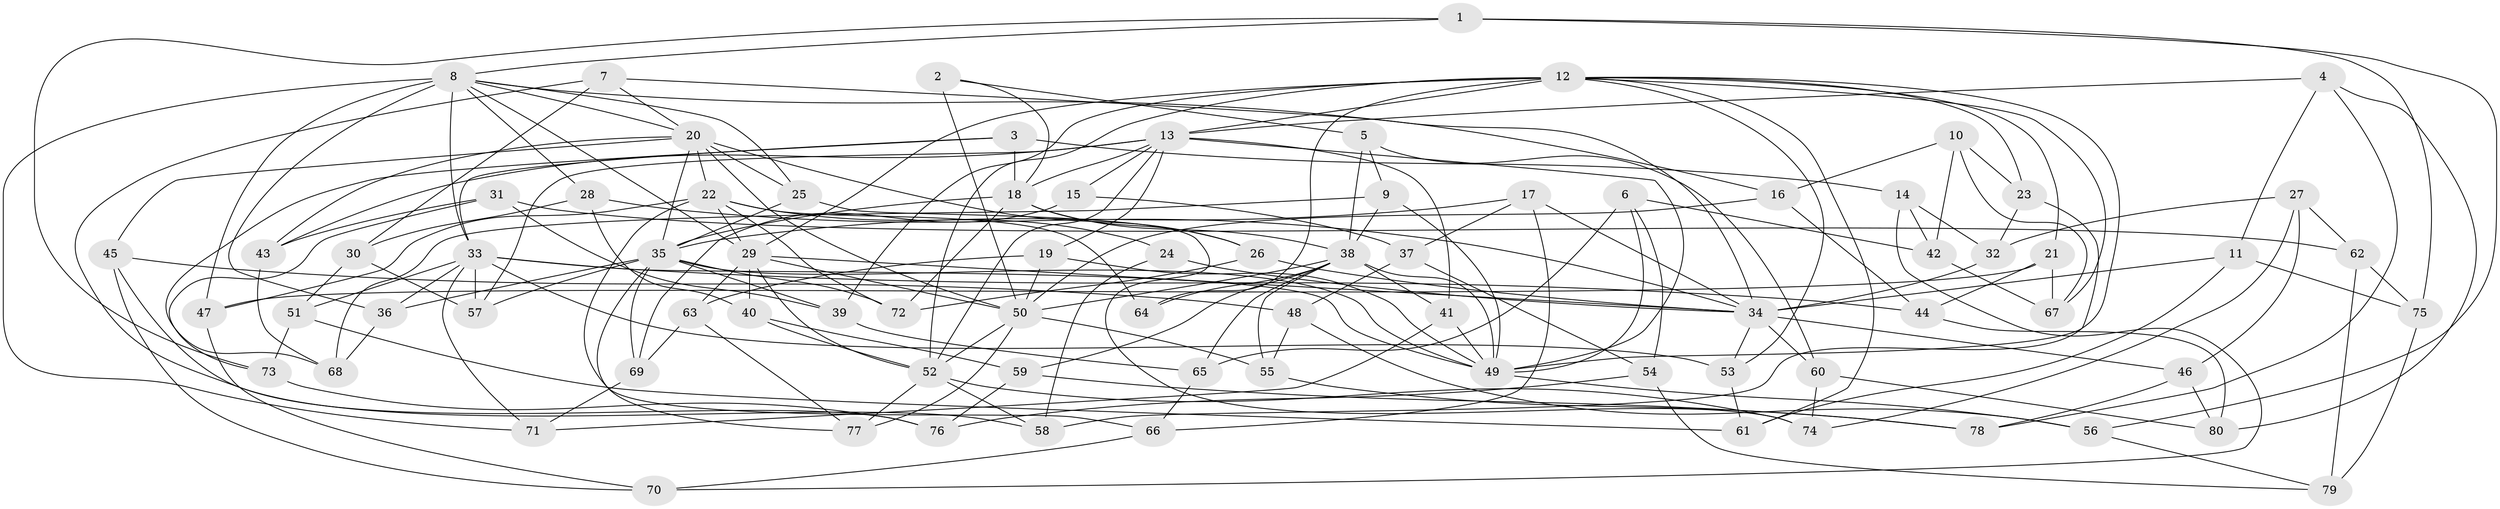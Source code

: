 // original degree distribution, {4: 1.0}
// Generated by graph-tools (version 1.1) at 2025/53/03/04/25 22:53:56]
// undirected, 80 vertices, 195 edges
graph export_dot {
  node [color=gray90,style=filled];
  1;
  2;
  3;
  4;
  5;
  6;
  7;
  8;
  9;
  10;
  11;
  12;
  13;
  14;
  15;
  16;
  17;
  18;
  19;
  20;
  21;
  22;
  23;
  24;
  25;
  26;
  27;
  28;
  29;
  30;
  31;
  32;
  33;
  34;
  35;
  36;
  37;
  38;
  39;
  40;
  41;
  42;
  43;
  44;
  45;
  46;
  47;
  48;
  49;
  50;
  51;
  52;
  53;
  54;
  55;
  56;
  57;
  58;
  59;
  60;
  61;
  62;
  63;
  64;
  65;
  66;
  67;
  68;
  69;
  70;
  71;
  72;
  73;
  74;
  75;
  76;
  77;
  78;
  79;
  80;
  1 -- 8 [weight=1.0];
  1 -- 56 [weight=1.0];
  1 -- 73 [weight=1.0];
  1 -- 75 [weight=1.0];
  2 -- 5 [weight=1.0];
  2 -- 18 [weight=1.0];
  2 -- 50 [weight=4.0];
  3 -- 14 [weight=1.0];
  3 -- 18 [weight=1.0];
  3 -- 33 [weight=1.0];
  3 -- 68 [weight=1.0];
  4 -- 11 [weight=1.0];
  4 -- 13 [weight=1.0];
  4 -- 78 [weight=1.0];
  4 -- 80 [weight=1.0];
  5 -- 9 [weight=1.0];
  5 -- 38 [weight=1.0];
  5 -- 60 [weight=1.0];
  6 -- 42 [weight=1.0];
  6 -- 49 [weight=1.0];
  6 -- 54 [weight=1.0];
  6 -- 65 [weight=1.0];
  7 -- 20 [weight=1.0];
  7 -- 30 [weight=1.0];
  7 -- 34 [weight=1.0];
  7 -- 58 [weight=1.0];
  8 -- 16 [weight=1.0];
  8 -- 20 [weight=2.0];
  8 -- 25 [weight=1.0];
  8 -- 28 [weight=1.0];
  8 -- 29 [weight=1.0];
  8 -- 33 [weight=2.0];
  8 -- 36 [weight=1.0];
  8 -- 47 [weight=1.0];
  8 -- 71 [weight=1.0];
  9 -- 38 [weight=1.0];
  9 -- 49 [weight=1.0];
  9 -- 68 [weight=1.0];
  10 -- 16 [weight=1.0];
  10 -- 23 [weight=1.0];
  10 -- 42 [weight=1.0];
  10 -- 67 [weight=1.0];
  11 -- 34 [weight=1.0];
  11 -- 61 [weight=1.0];
  11 -- 75 [weight=1.0];
  12 -- 13 [weight=2.0];
  12 -- 21 [weight=1.0];
  12 -- 23 [weight=1.0];
  12 -- 29 [weight=1.0];
  12 -- 39 [weight=1.0];
  12 -- 49 [weight=1.0];
  12 -- 52 [weight=1.0];
  12 -- 53 [weight=1.0];
  12 -- 61 [weight=1.0];
  12 -- 64 [weight=1.0];
  12 -- 67 [weight=1.0];
  13 -- 15 [weight=2.0];
  13 -- 18 [weight=1.0];
  13 -- 19 [weight=1.0];
  13 -- 41 [weight=1.0];
  13 -- 43 [weight=1.0];
  13 -- 49 [weight=1.0];
  13 -- 52 [weight=1.0];
  13 -- 57 [weight=1.0];
  14 -- 32 [weight=1.0];
  14 -- 42 [weight=1.0];
  14 -- 70 [weight=1.0];
  15 -- 37 [weight=1.0];
  15 -- 69 [weight=1.0];
  16 -- 44 [weight=1.0];
  16 -- 50 [weight=1.0];
  17 -- 34 [weight=1.0];
  17 -- 35 [weight=1.0];
  17 -- 37 [weight=1.0];
  17 -- 66 [weight=1.0];
  18 -- 26 [weight=1.0];
  18 -- 35 [weight=2.0];
  18 -- 38 [weight=1.0];
  18 -- 72 [weight=1.0];
  19 -- 49 [weight=1.0];
  19 -- 50 [weight=1.0];
  19 -- 63 [weight=1.0];
  20 -- 22 [weight=3.0];
  20 -- 25 [weight=1.0];
  20 -- 26 [weight=1.0];
  20 -- 35 [weight=1.0];
  20 -- 43 [weight=1.0];
  20 -- 45 [weight=1.0];
  20 -- 50 [weight=1.0];
  21 -- 44 [weight=1.0];
  21 -- 47 [weight=1.0];
  21 -- 67 [weight=1.0];
  22 -- 24 [weight=2.0];
  22 -- 29 [weight=2.0];
  22 -- 47 [weight=1.0];
  22 -- 64 [weight=2.0];
  22 -- 66 [weight=1.0];
  22 -- 72 [weight=1.0];
  23 -- 32 [weight=1.0];
  23 -- 58 [weight=1.0];
  24 -- 34 [weight=1.0];
  24 -- 58 [weight=1.0];
  25 -- 35 [weight=1.0];
  25 -- 74 [weight=1.0];
  26 -- 34 [weight=1.0];
  26 -- 72 [weight=1.0];
  27 -- 32 [weight=1.0];
  27 -- 46 [weight=1.0];
  27 -- 62 [weight=1.0];
  27 -- 74 [weight=1.0];
  28 -- 30 [weight=1.0];
  28 -- 34 [weight=1.0];
  28 -- 40 [weight=1.0];
  29 -- 34 [weight=2.0];
  29 -- 40 [weight=1.0];
  29 -- 50 [weight=1.0];
  29 -- 52 [weight=1.0];
  29 -- 63 [weight=1.0];
  30 -- 51 [weight=1.0];
  30 -- 57 [weight=1.0];
  31 -- 39 [weight=1.0];
  31 -- 43 [weight=1.0];
  31 -- 62 [weight=1.0];
  31 -- 73 [weight=1.0];
  32 -- 34 [weight=1.0];
  33 -- 36 [weight=1.0];
  33 -- 44 [weight=1.0];
  33 -- 49 [weight=1.0];
  33 -- 51 [weight=1.0];
  33 -- 53 [weight=1.0];
  33 -- 57 [weight=1.0];
  33 -- 71 [weight=1.0];
  34 -- 46 [weight=1.0];
  34 -- 53 [weight=1.0];
  34 -- 60 [weight=1.0];
  35 -- 36 [weight=1.0];
  35 -- 39 [weight=1.0];
  35 -- 49 [weight=1.0];
  35 -- 57 [weight=1.0];
  35 -- 69 [weight=1.0];
  35 -- 72 [weight=1.0];
  35 -- 77 [weight=1.0];
  36 -- 68 [weight=1.0];
  37 -- 48 [weight=1.0];
  37 -- 54 [weight=1.0];
  38 -- 41 [weight=1.0];
  38 -- 49 [weight=3.0];
  38 -- 50 [weight=1.0];
  38 -- 55 [weight=1.0];
  38 -- 59 [weight=1.0];
  38 -- 64 [weight=1.0];
  38 -- 65 [weight=1.0];
  39 -- 65 [weight=1.0];
  40 -- 52 [weight=1.0];
  40 -- 59 [weight=1.0];
  41 -- 49 [weight=1.0];
  41 -- 71 [weight=1.0];
  42 -- 67 [weight=1.0];
  43 -- 68 [weight=1.0];
  44 -- 80 [weight=1.0];
  45 -- 48 [weight=1.0];
  45 -- 70 [weight=1.0];
  45 -- 76 [weight=1.0];
  46 -- 78 [weight=1.0];
  46 -- 80 [weight=1.0];
  47 -- 70 [weight=1.0];
  48 -- 55 [weight=1.0];
  48 -- 56 [weight=1.0];
  49 -- 56 [weight=1.0];
  50 -- 52 [weight=1.0];
  50 -- 55 [weight=1.0];
  50 -- 77 [weight=1.0];
  51 -- 61 [weight=1.0];
  51 -- 73 [weight=1.0];
  52 -- 58 [weight=1.0];
  52 -- 74 [weight=1.0];
  52 -- 77 [weight=1.0];
  53 -- 61 [weight=1.0];
  54 -- 76 [weight=1.0];
  54 -- 79 [weight=1.0];
  55 -- 78 [weight=1.0];
  56 -- 79 [weight=1.0];
  59 -- 76 [weight=1.0];
  59 -- 78 [weight=1.0];
  60 -- 74 [weight=1.0];
  60 -- 80 [weight=1.0];
  62 -- 75 [weight=1.0];
  62 -- 79 [weight=1.0];
  63 -- 69 [weight=1.0];
  63 -- 77 [weight=1.0];
  65 -- 66 [weight=1.0];
  66 -- 70 [weight=1.0];
  69 -- 71 [weight=1.0];
  73 -- 76 [weight=1.0];
  75 -- 79 [weight=1.0];
}
